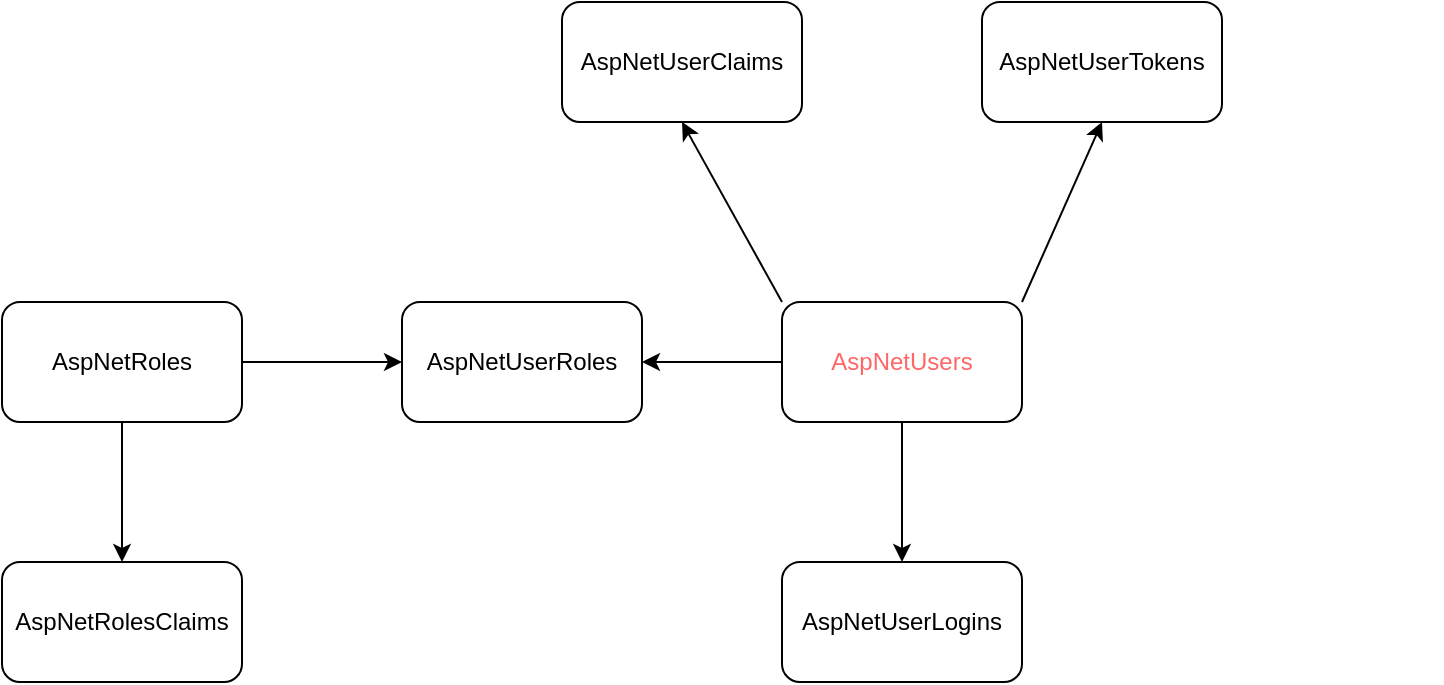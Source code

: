 <mxfile version="24.5.5" type="github">
  <diagram name="Page-1" id="bpR9NLsr8caJUx8T1Dy_">
    <mxGraphModel dx="1882" dy="501" grid="1" gridSize="10" guides="1" tooltips="1" connect="1" arrows="1" fold="1" page="1" pageScale="1" pageWidth="850" pageHeight="1100" math="0" shadow="0">
      <root>
        <mxCell id="0" />
        <mxCell id="1" parent="0" />
        <mxCell id="OTgz6MtwWxPNuHpW-ssq-15" value="" style="edgeStyle=orthogonalEdgeStyle;rounded=0;orthogonalLoop=1;jettySize=auto;html=1;" edge="1" parent="1" source="OTgz6MtwWxPNuHpW-ssq-1" target="OTgz6MtwWxPNuHpW-ssq-12">
          <mxGeometry relative="1" as="geometry" />
        </mxCell>
        <mxCell id="OTgz6MtwWxPNuHpW-ssq-18" value="" style="edgeStyle=orthogonalEdgeStyle;rounded=0;orthogonalLoop=1;jettySize=auto;html=1;" edge="1" parent="1" source="OTgz6MtwWxPNuHpW-ssq-1" target="OTgz6MtwWxPNuHpW-ssq-8">
          <mxGeometry relative="1" as="geometry" />
        </mxCell>
        <mxCell id="OTgz6MtwWxPNuHpW-ssq-1" value="&lt;font color=&quot;#ff6666&quot;&gt;AspNetUsers&lt;/font&gt;" style="rounded=1;whiteSpace=wrap;html=1;" vertex="1" parent="1">
          <mxGeometry x="360" y="230" width="120" height="60" as="geometry" />
        </mxCell>
        <mxCell id="OTgz6MtwWxPNuHpW-ssq-5" value="&lt;span style=&quot;color: rgba(0, 0, 0, 0); font-family: monospace; font-size: 0px; text-align: start;&quot;&gt;%3CmxGraphModel%3E%3Croot%3E%3CmxCell%20id%3D%220%22%2F%3E%3CmxCell%20id%3D%221%22%20parent%3D%220%22%2F%3E%3CmxCell%20id%3D%222%22%20value%3D%22%22%20style%3D%22shape%3Dimage%3BverticalLabelPosition%3Dbottom%3BlabelBackgroundColor%3Ddefault%3BverticalAlign%3Dtop%3Baspect%3Dfixed%3BimageAspect%3D0%3Bimage%3Ddata%3Aimage%2Fpng%2CiVBORw0KGgoAAAANSUhEUgAAAj8AAAHhCAIAAAAOEkiiAAAgAElEQVR4Ae2dzc6rttpAuZxI781ER8q4k1xEpD1h0vG5hM2kqsQ1nAvIuEL6ZpW61UGlTlBHnfHpscFxCBAwhthmoa28BGxj1kNY2%2FzYWcMEAQgETOB6vdZM6whcr9eAI0zVHAlkjvnIBgEI7EIAe9WrJ%2By1y6G690aw197E2R4EFhHAXvXqCXstOuRiSYy9YokU9TwoAexVr56wV5I%2FHuyVZFjZqXQIPNvrfjufz7d7%2FXaShLdCJbsXt7EsalWhirvfzjc997bsWrKp6Xa%2F307Z6alC9%2BKcneeW9H5bPlJgrybFCXulGFX2KSECT%2FYqzplMZ62lemLSKVVCEUwvR7fIck9x7llorHDJk53Ot6IobsWAver7PSx31TX2SugH8dgV7PVgwRwEAiRg20sZpjAy0h45naTt081nYpairiXp%2Bay0JavORZdCxCP%2BURaUubbl1NqrK0ctbb9IiWpWCj%2Bdnuwpy0%2B3e3E%2BqTWnrjUmtdSJVT1kg20hkvCpsVZvPmGvAA%2Fs9VXCXusZUgIENiRg2UvLS67M6baUzIhY5MpfaxGlLVmrZSRLlazOhdLZrSjOYpvOgCaX1t3tLvlMmXYWMaGSjtl6raauhHtR3G6nrmy9BUnfJVf1uVmF6%2Bz7fGKvJsUJe6UYVfYpIQIPe4kIpDkjrZ%2F2UuBdGj3qS2eRThfaXtpqKnmnoqIo9PU%2BdTGxk8vDfnLhry3TziK%2Be7TH2vtod93mO91u6rLjXf3RKbv03Qba%2BjwKr3ecsFdCP4jHrmCvBwvmIBAggc5eRk%2F1U%2FtK3YMq2iuHmRJb10RSf3Vic%2BVQ2a9tEhnr6cuIOrlYpitTX2zUWTobqWae2E1N%2BmKgsld7nbBrdXXpn%2BwldjOF1%2FtN2CvAA3t9lbDXeoaUAIENCXT2qqcnW27TKQ%2B4Fns1KU7YK8Wosk8JEbher3Kxj2kFAeyV0A%2FisSvY68GCOQgESEDbq2ZaTkBHsygK7KVRJPaJvRILKLuTGgFjr4kdq%2Bt6Yu0xVxkm2CvVAwB7pRpZ9isRAtjLLZDYy41bRLmwV0TBoqpHJIC93KKOvdy4RZQLe0UULKp6RAI9e9XPkyZiztSjgKqqGl2X5grDhCuHaQa4abBXqpFlvxIhMGavLMu%2Bffumd9Kcqe19rvK87L7b892yxP8aJtgr1Uhjr1Qjy34lQmDQXt%2B%2Ff6%2Fr7Kef2t%2BvOVPb%2B6yNVZV5Xpb518WYzE6T8Lxhgr1SjTL2SjWy7FciBAbtVdf1r79mf%2Fzxvu1V5nnVNLS9Ejka2A2LAPayYDALgfAIjNnr55%2F%2FM8deVX65lKV8hLdrm9aIttemeEMoHHuFEAXqAIFRAs72Gi3xGCuwV%2FJxxl7Jh5gdjJvAmL1%2B%2FPhhHiQ0Z%2Bq4d9Vr7Q0T7nt55RpQYdgroGBQFQi8EujZ6zVB0zTmTD249pgLDRPsleoBgL1SjSz7lQgB7OUWSOzlxi2iXNgromBR1SMSwF5uUcdebtwiyoW9IgoWVT0iAezlFnXs5cYtolzYK6JgUdUjEjD2qpkWEtCHC%2Fe9NIf0PrFXejFlj5IiYOw1sVemnTGR5mirDBPslWrosVeqkWW%2FEiGAvdwCib3cuEWUC3tFFCyqekQC2Mst6tjLjVtEubBXRMGiqkcksJ%2B9zMvPSWDGXkmEcWonsNcUHdZB4OMEnO3V9czb%2FR3aE3udPT%2BUNrJl2CuygC2vLvZazowcENiRgBd7lfklL8uqatoBU%2FJSeu%2FN1bemW5jWKCrYa8eD9DObwl6f4c5WITCTgBd7yRApeVk1TXn5uuQyL8N%2BdSOnJDmKCvaaeYDFmwx7xRs7an4IAs72arrBUfKyqUoZJSXv2l7SDLPs1SVMahQV7JX8zwN7JR9idjBuAu72inu%2F19Yee60lGHx%2B7BV8iKjgsQlgL7f4Yy83bhHlwl4RBYuqHpEA9nKLOvZy4xZRLuwVUbCo6hEJYC%2B3qGMvN24R5cJeEQWLqh6RAPZyizr2cuMWUS7sFVGwqOoRCWAvt6hjLzduEeXCXhEFi6oekYCxV820kIA%2BXOhjXnNI7xN7pRdT9igpAsZeE3tl2hkTaY62yjDBXqmGHnulGln2KxEC2MstkNjLjVtEubBXRMGiqkckgL3coo693LhFlAt7RRQsqnpEAuvsVbXDntijn9jzmqikel0aN23sFXf8ZtQee82ARBIIfI6Au72kK8PWSm9GP6lUZ%2FPV53Zygy1jrw2ghlUk9gorHtQGAj0CzvbSPcfr0lQX821PvTIvw6OUF%2FmQoVOaplGJZU0l3dHr8VPadWZQlV7FAv%2BKvQIP0PrqYa%2F1DCkBAhsS8Gev%2FJKLq5S9RFlab%2FanLFJDp7RtNbXODKoSV9sMe214UIZRNPYKIw7UAgIjBJztpUZIycuyLFV76iLmyi%2BXSXs1ehyVNqtul%2Bm2l5QS1YS9ogqXS2Wxlws18kBgNwLu9nKpYqnGsFRXD12yB5QHewUUjG2qgr224UqpEPBEYE97VWXVtrDifwIRe3k6AMMtBnuFGxtqBoGmafa0V0rAsVdK0RzcF%2Bw1iIWFEAiFAPZyiwT2cuMWUS7sFVGwqOoRCWAvt6hjLzduEeXCXhEFi6oekQD2cos69nLjFlEu7BVRsKjqEQkYe9VMCwnow4U%2B5jWH9D6xV3oxZY%2BSImDsNbFXpp0xkeZoqwwT7JVq6LFXqpFlvxIhgL3cAom93LhFlAt7RRQsqnpEAtjLLerYy41bRLmwV0TBoqpHJLDOXt3AJ%2Fbbx%2Fb8BNGZySZK%2BOgq7PVR%2FHtsHHvtQZltQMCZgLu9Zo%2BQojvq7XUP9WZQFef92Ssj9tqL9Me2g70%2Bhp4NQ2AOAWd7tU5S23gzQopKqnVVSbe%2B%2BSWvdJaqafSSvFSdz8%2BpcRhpsFcYcdiwFthrQ7gUDYH1BPzZa2KElG5kFHGVlUx1LF%2BJzb4uMipYTP3MY6%2F1x17gJWCvwANE9Y5OwNley0ZIuXxdZJRKNUTKYyCVy0U1xFS7Sw21Ek80sFc8sXKsKfZyBEc2COxDwN1e%2B9Qv1K1gr1Aj461e2MsbSgqCwBYEsJcbVezlxi2iXNgromBR1SMSwF5uUcdebtwiyoW9IgoWVT0iAezlFnXs5cYtolzYK6JgUdUjEsBeblHHXm7cIsqFvSIKFlU9IgHs5RZ17OXGLaJc2CuiYFHVIxIw9qqZlhAwxwp9zBsUic1gr8QCyu6kRkDbK7W92nF%2FsNeOsHfdFPbaFTcbg8BSAthrKbFeeuzVA5LMV%2ByVTCjZkTQJYK%2BVccVeKwEGmx17BRsaKgYBIYC9Vh4H2GslwGCzY69gQ0PFICAEsNfK4wB7rQQYbHbsFWxoqBgEhAD2WnkcYK%2BVAIPNjr2CDQ0Vg4AQ0PYqmFYQuF6vHEzpEcBe6cWUPUqKwJXJB4Gkjgl2RhHAXhwIEICAO4Gsm9yLICcEnAhgLydsZIIABJomyx4nEHseNhDYgcDj4NthY2wCAhBIiYBtLHs%2BpX1kX4IlgL2CDQ0Vg0DoBGxj2fOh15v6JUEAeyURRnYCAh8i0N324kzyoQAceLMccwcOPrsOgXUE7PaWPb%2BuVHJDYBYB7DULE4kgAIFXArax7PnXlCyBgHcC2Ms7UgqEwFEI2May54%2By%2F%2BznRwlgr4%2FiZ%2BMQiJwA970iD2DE1cdeEQePqkPg4wSKoqjrmq6YPh6IA1YAex0w6OwyBLwRwF7eUFLQQgLYayEwkkMAAhYB7GXBYHZXAthrV9xsDAKJEcBeiQU0ot3BXhEFi6pCIDgC2Cu4kBymQtjrMKFmRyGwAQHstQFUipxFAHvNwkQiCEBgkAD2GsTCwh0IYK8dILMJCCRLAHslG9rgdwx7BR8iKgiBgAlgr4CDk3jVsFfiAWb3ILApAey1KV4KnyCAvSbgsAoCEHhDAHu9AcTqzQhgr83QUjAEDkAAex0gyIHuIvYKNDBUCwJREMBeUYQpyUpiryTDyk5BYCcC2Gsn0GzmhQD2ekHCAghAYDYB7DUbFQk9E8BenoFSHAQORQB7HSrcQe0s9goqHFQGApERwF6RBSyh6mKvhILJrkBgdwLYa3fkbLAlgL04FCAAAXcC2MudHTnXEcBe6%2FiRGwLHJoC9jh3%2FT%2B499vokfbYNgdgJYK%2FYIxhv%2FbFXvLGj5hD4PAHs9fkYHLUG2OuokWe%2FIeCDAPbyQZEyXAhgLxdq5IEABDQB7MWR8CkC2OtT5NkuBFIggL1SiGKc%2B4C94owbtYZAGASwVxhxOGItsNcRo84%2BQ8AXAezliyTlLCWAvZYSIz0EIPAggL0eLJjblwD22pc3W4NAWgSwV1rxjGlvsFdM0aKuEAiNQNZNoVWM%2BiRPAHslH2J2EAJbEciyrGlEX93nVhuiXAi8EsBer0xYAgEIzCJgeUs7bFYuEkHACwHs5QUjhUDgiAS0vWh4HTH2Aewz9gogCFQBAtESsJpf0e4DFY%2BTAPaKM27UGgJhEMBeYcThiLXAXkeMOvsMAV8EsJcvkpSzlAD2WkqM9BDYlcCVyQeBXWPGxnYhgL12wcxGIOBK4Hq9Zrf%2F498aAtfr1RU%2F%2BcIlgL3CjQ01g0DTNNhrjbd0XuyV5E8JeyUZVnYqHQLYC3ulczR73RPs5RUnhUHANwHshb18H1OJlIe9Egkku5EqgWd7%2FZ7%2F9k%2F5v9%2Ffn9D%2F%2B3f5298XdcPs65e%2Fx7KoVX9%2BSbLf89%2F%2Bvvw3zRtsXDlM8teBvZIMKzuVDoEne%2F3yj9qxf7SWphymU%2F72Z3b7v6%2F%2F%2FduomUf6%2F%2F5dNVKIrPrrb2WvP8vm3xx7pXPgpL8n2Cv9GLOHUROw7XX5ran%2B92f%2BV1P%2BIo0kcU%2Fzb%2FWXWKebb5rmX1n7yz%2FNX%2F%2BUKmVrLzFWU%2F3VVL%2F9nf%2BlkfyTv9irK0eZ7JHlT7VcFf7bY6MPHYb9VCRtr6h%2FAmOVx15jZFgOgSAIWPZSzaNffr%2F81ui2lMz89c%2Flv3IhUeyiWlHtWrHX31%2BqjSWK%2Bu1PMd9vf19%2B%2Badq%2Fs1%2FGW172WXaWcrfrPK7jWKvIA6Ro1ZC7OXjXUDK4IWSo%2F6GNt7vh73UxcDqr38raTnpi4e%2Ff4mNpCk2bK%2B2fSa261T05%2BWXP7XV5PKjlKmKEs%2FpK4ePMu0sl86O2e2RAHttHHyKnyLQ2qtmWkeASxNTRxnrVhDo7PV7%2FldTtc9r%2FFkqY4ld%2FtLNL33lUH3VEtJtL7mgJ4mlraYuAzYiv7%2B%2F9ELxlhSrJ124XaadxdjrKUHYFwyNXPl5rjgAw82KvWovEz%2BPcI%2FxyGvW2evN04Cm7WVO2cwYAvw8I%2F8RDFcfe9VeJn4ew8cXS1cTuF6vBdM6Avw8Vx%2BGIRaAvWovEz%2BPEI%2FuJOqk7eXlKD1gIU3TFEXBzzOJn0J%2FJ17tdb%2Bdz%2Bfb%2Ff2BLglvhUp3L26jWVR5ZymzeC30fjtlp%2FcbuxdDmd9Xcb8U%2FDwapm0IGHtNFF%2FX9cTaw67SWLBXqgfAi72KcybTWWupnph0SpVQJNTLYRYV5%2Bx0vhXF%2BTRQ6hx7FbeTmkb9OFHH3VZhr4ZpGwLYy5kr9nJGF0XGvr3ENbfCyEjskok7bve6m8%2By7CSqUlo6K221qmpTiK0kn7agKlHnNqXImpPYSHKcbvdHxqKdVVus9SStt9P5PNB0axME8Ad7NUzbEMBezlyxlzO6KDL27KXldZdmlWpLyczpXNzlml9rGqUtWau1JEuVrM6F0pluZVkGbBtzmb5CaJfcaut0uz2aZ6eT6LLdYt1N93utqtB9D%2B8v9mqYtiHQs1fv2NfbfH%2FlsKqqbaoXcqnYK%2BTorK%2Fbs72UadRlOnPx8H7vrvkN20tbTSXv7FUURaGaU50Apc3VamvSXipj%2FdhiHc%2BEvdYfi5QwSGDMXlmWffv2TWcZtFeV5%2FKml5rs%2BW5Z%2Bn%2BxV9oxtu1l9FQ%2Fta%2FaxpC%2BcphJ28g0o9oHLpT0zoVJoS77qYWZbpGp5zK0uGQjalJXH9tN6oXqCqW0w7ot1vFM2Cvt38kH927QXt%2B%2Ff6%2Fr7Kef5PfbNM2Evaoyz8sy%2F7oYk31wX3beNPbaGfjOm7PtVU9PttymUx5wbSD2ujL5INCENA3aq67rX3%2FN%2FvjjfdurzHPpnNdqh4W0c9vWBXtty%2FfTpbf2KpjWEQjHXjXTOgKBhNKcGcbs9fPP%2F5ljryq%2FXMpSPkyJh5nBXmmH%2BmGvmmk5AX1whPNCyfV6Xb4T5HgikIy99MF55E%2FslXb0n%2Bw1sav6OJhIcMBVhgn2qhOaYrHXjx8%2FzIOE5lA84M9wYpex1wScBFZhL%2FcgmlMG9qoTmgK31%2BDxag7FwbWHXYi90g499nKPrzllhGovz51%2Bqf7A9Dvj99tgx1%2F1y%2BSjn7CXQrddgL2aVCbslUokh%2FdjwF7186TzmTP1cDFN05irGKMpUlthmARqL%2F3OQr8Lr3pg6t5uaN9JH%2Bn0y3roVL%2BpPlBSf1H3DqBzP2H9Arf%2Fjr2aVCbslUokh%2Fdjyl68DjnMrFsauL2UYXx2%2BiXdfz3e8DPdfp10R2L6bb%2FTSfWU0r7Up7tRefQI1r4RuKifsHrvCXt1B3j0f7FX9CGc3IFRe%2FE65CQ3WRm2vbS8fHb69dr2kjZb162X1co6nc%2Bd59r23%2BMFd9MD2fx%2Bwup9p2DttS%2BGRLbGCClNutOovXgd8m3Qg7aX0oY0i6RrE30p8NEFl%2FGQpDJdVs7p9EsXZfJb3Xp19lLvzZlWmnJoXP2EBWuviQPSHIoTaQ64irZX2kGfshevQ07H3pwywrvv9dCLz06%2FHhf%2B2iuI4ibTrZdssx2QQK5X6muMrb26Wug06sphYfp9tjKG0E8Y9po%2B7CNai70iCpZDVVfZy2F7KWUJ2F719GTLbTrlAddiryaVCXulEsnh%2FZiyF69DDjPrloZpL3Xljg93AgezV8oDp2Cv7lyV5t8Bew3uqDlTD6495kLDJKgrh0XxfljsmmmIQJh3%2BHv9HA7%2B1syhaK%2Fteubt%2Ftrruvkqv3ypcVSmEnWJo%2FuLvaIL2aIKY69FuJ4Sm1NGgPZ6qujzF1Pt58VH%2Fxbsmc6Lvcr8kpdlVTXtgCl5Kb335uabdEKfl6V055tXalV5uVxyle2RKLZjJNiYxgYy0PpiL%2FfAGA1gL3eIweQM9kznxV7aTlXTlJevS65MpcZM0U2uUpbkylViObNQ0ud53mWJ7iJjsDEN5qiPuyLYyz1%2B2MudXXg5gz3TOdur6QZHycumaptVbdtLmmGWvbTULmIuGUqlZ69SjW9ZltHJq30jM5z%2FXIZ31Mddoyd71UwLCejgh%2FPz6J3penuja2ukq786fibXMViC9nIMbTrZgo1pOog%2FuidP9pqoiZ9T3sQGIlxlmIRvr9mdfun%2Fdg8Hw15nzw%2Bnjm1psGe63v9IBrmaQ3Fw7WEXBhvTw0bE745jL3ee5pQRuL3md%2FqlR5CfusPfdLf9v1IbqzfYMx32cv6JBhtT5z0io00Ae9k0ls3HYq%2F5nX5pe729w1%2B16ZbhCjx1sGc67OV85AQbU%2Bc9IqNNYKW94ruRa%2B%2F8yvkJe2XdtHITE9m7LUgEzXzvTFd309tOv%2Bbf4e8eBUi87WWQ2ngnwrHdql5MBzdkDsXBtYddiL3SDv0qe6X9quPbwJtThrlyaJ3ysqaRf1mWuff6MJ4zyyRwerLne2e6upve26st7Lh%2F7DOdjbQ3r2OyJ6ZeTAc3bQ7FwbWHXWjH9LAQEt7xlfbK1dO0ab7q%2BDbq5pSh7aVOc620tLq0veoNpt4p1VS1d6YzW6bTL4NobMY%2B043hzbKsruudu5IyMTXRZGY%2BgTD7Txk7CFm%2BiMBqe%2Bn3GVN81fEtx5697EtMxmRZll03mMZOr%2BZMN1F5U%2B2JNAdcFb69JoJCTAfh2DEdTMDCqAl4sFeqrzq%2Bjas5ZZgrh3YWfRXRXuJ33rpKOXrfa3CLptqDaw%2B7sHemG8Sr%2B5D8VNtrIjTEdBBOL6aDaVgYL4FV9op3t73U3JwyBu3lZRNLC6HttZSYST%2FnTIe9DK4oZubENIodoZKDBLDXIJZZC7HXLEyRJJpzpovNXk6PBFdqGovagj5WnLY%2Btl2n5XNi6lQwmYIggL3cwxCyvWqm5QTe3uGPy15ujwRP96Ki13Zpur9DvyG3rQ%2BV5L4Me7mziyEn9nKPUsj2mtgrU%2B2JNAdcNedMF5u97EeCZQAU6YZX3jTXY6PICCjWMChmeBTV33wlqS%2FSva%2FKmJftjOpjpbOW%2FJ3qmUXyfvKB5DkxPeChnswuYy%2F3UBoNcN%2FLHWIwOeec6eKzV%2FdI8CXP5UJeKX%2B0e%2FSnWiCLlYXa4VHkCWK1THJ0w6PkqgQ778yeWT449sqcmAZzAFKRxQSw12JkJgP2MigSmJlzpovRXq2AOkGptpdugcmnsVduDY8iQ3pJw0wGRdFNLjWiyuXStsd08023uoIee2VOTBM4dA%2B7C0%2F2qpkWEtDHTbBtr97e6Noa6eqv3afcq%2B%2Fmrb%2FDS5tmbLmVNa7ZOWe6uOwVF%2F8tajsnpltslzL3IfBkr4lNjpzyJnKkv8owCd9es0ZIqapS3RexI6evFOklY%2FN2%2Bnjn55zpsFdc8Z0T07j2iNraBLCXTWPZfCz2mjtCSmev9v58e4dfBozXd%2F%2Fbex766yFHSMFey34hn06NvT4dgW23j73c%2BcZir7kjpChrdbf2H3f4L919e9FWd6fEboe5Ewwp55wzHfYKKWLv6zInpu9LIUWoBFbaa%2BhOydtdnfU6pFPJbzftNUFE9nrbx3xrIyWowbaXum%2FfPW9t7t575fnZwuac6bDXZ2O0dOtzYrq0TNKHQ2CVvdxeSJz%2Bb3t7eSq%2FfMmpsn26Nxxedk1Sspe9X8ecn3Omw15xHRtzYhrXHlFbm8BKe%2BkbIvqFxO7NRV%2BvQ%2Bp2gLx7Yt6j7L1f2d6Psfdnz%2FmI7MUIKW8PjDlnus%2Faq2ZaTuBt%2FylvDwwSBEtgtb3UjRB5QWSD1yFL9dZ%2FLm%2Fzt%2B9Rmvsusqq7H%2FOpi4zh22vwsDPVHlx72IXh22siNMR0EM6cmA5mZGEUBDzYa4vXIburi%2FKm%2F8V6j9K2lxoYU71R%2BSHS5pQR7BPzg2BMtQfXHnbhnDPdZ9teE6EhpoNw5sR0MCMLoyCwyl5R7OF2lTSnDOy1HeTdSp5zpsNeu4XDy4bmxNTLhijkIwSwlzt27OXOLrycc850sdlrcqwTeSbqXYLwwrSoRnNiuqhAEgdFAHu5hyNke9VMCwno42C6GR2XveTy%2B7sOvbpL9HrvU%2FvEXqlF9Hl%2FsNczjyXfgrVXwbSCwPV6HTsKYrNX19OuDIkyOhiKvJiS6IS9Eg1su1vYyz2%2BYdrryrSawNgxEZu91CuT3UuTpjv5l8FQxnY3%2BuWh2Wv1gUkBQsAcl9jLoFg8E6C9Fu8DGZYQiM1equ1VVvryoLFXbzAU2l5LDoFVaa%2FXa820jsCovdYVe8TcjZqmb5boNHwmQCAueyUAfOUuBNj2qpnWERi118SxYtoZE2mOtsowwV4HCT32iivQ2KtObsJefn6D2MsPx3hKwV7xxEpqir3q5Cbs5ec3iL38cIynFOwVT6ykpmHb6347n8%2B3e%2F12koS3QiW7F7exLGpVoYq73843Pfem7PkJi3N2nlXkmy2uXu3XXvLCY7PptPkGHGuPvRzBRZsNe8UVuqDtVZwzmc5aS%2FXEpFOqhPfbqZ%2BjWyR%2FT1qGxbmbmyhVVs1OWN%2FvQbirrv3Zq30fckN9lflF3risulERm4Am7BVQMHapCvbaBbO3jYRsLyWOwshI3JOdTifxTzefZdlJnCVJz2elrVZVbYrsdL5JPmVBmXu2V1eOWvrIUqhZKfx2szTXLZVC77WuRJZJ6afbXVaeblJdqaReZurZbrXeZfJmL%2F0Mrj7Wnoc0lLcj80uuF5ZVU5Vl1chnKS9OVu2nHmM%2BLyv1NqWVvsqlx3r1oK8Uo%2FLmF%2FHY2GgpXQl7Pv6LvbydZiIp6LP22uXkkNpGghohxXpiXsvrLs0q1aiSmdO5uMuVP62Ku9KWrNUtJFmqZHUulM5uRXHulCJFmFymSWWXaWcRE2rj6JJVzO2anG6mYm2p%2Bo%2FYSzKqqqh6mTrvdtxsYq%2FWZOqPfr%2BkMsOmKG919tLj88qndCAvY6CozuLVO5XtMCt6dHo9EL30xtaJUCw4PFpKm9bWabP5hL02RxzYBj5rrwkY5lCcSHPAVeG2vcQVqqkl7RilL7k2dz6pL8ZDrVE6x8hylbxTUVEUhWoWGQGqGZPfKtPO0knIaK7WFxGNR2faq7bKlyJ2mbzZq9GNJjVKyXPbq1VUrlpXculPWk6qGZU%2F7NW2zLq3KaXB1aWXC4WXXAlPBqeU5pe6hqiLkFaYKkfbSjLR9mqYNieAvTZH7HUDodrroZen9pVclpNHI7SlzAU66%2B6Ukt65MCnUhUa1UMzT2q29rqfd1JVpZ3myl77uKI9kdNcg1dXKWqlUXyZ8unL43PaSSqo613tN%2Fuzl9VB7LqxU1wufl41%2F0zIbX7%2FJGvMfXt732oRveIVir%2FBiMlWjUO1VT0%2B23KZTbrlWX8Rsm39bbmhZ2RHYqyoXPgnyiecSsVdzsCk2ezk9DDw9bEr7Q3s3tMp0IXsdNgHaSy72Ma0gEIG99jq8V20He63CF2HmuOxV5ZcvuU6vH3%2Bai3v6Moa5pR3F2Cth2qtmWk5AH769q1z00quxuHxiLxdqMeeJzV7tA1HmjrI8vysyM8%2F9jg6bklfq8eBSnpPSpbQzXxddgtyOlseCgx57JVh7TfwIzFllIs3RVhkm2Mtb6MeYetsABQVGID57qfckc%2FP07%2FMjwfLcr7yaIp8vw6bIMnn4t3swWL3E0jbjTPtMz4wX8uH4Ya8PB8DT5sfOtLS93AGPMXUvkZxhE4jRXq2AOkGpltPjuV8jnt6wKRdpU6nWlcpYyoPB%2BrFhq%2B3VPS08VsieL18OHjjYaxBLdAvHzrRP9qqZlhAwB0GvPZTgNwMAACAASURBVGuWM5MYgbjslRh8h90J3F7186R30Jypl%2B3v02NruneiyQJMejMzmfyzKw2T3pn2Ya%2FP1i%2FqrfeYRr0vVH6CAPaagBPgqljslWXZt2%2FfNEBzprZ5mku19sKxeUlcVfKS7FgKa%2Fmikq18u84aJr0zLfbyEIYeUw8lUkSQBLBXkGEZrVQU9vr%2B%2FXtdZz%2F9JKdi0y9%2Bb5eMY546hVAXdS%2FtczRyc1P3z6fvWMqjOvrxnMdFY12MslvXNUSus%2Bs0bad9C99W6tV1g6%2FYawOoXZHYqyOR%2BF%2FsFVeAo7BXXde%2F%2Fpr98cestpe%2BxagfttHzxkjiI%2FV2hLqFqZ8IlSV2FvV8jqQz3fjp7ObZHG2%2B0KKMvTaMCPbaEG5IRWOvkKLxvi6x2Ovnn%2F%2Fzzl76IZrqqe319ByN6jG2tVd7zbAV26PtpZ8hVT3w6ZZZ%2B1pE%2B16EejZn1vXG9%2Bi9psBeXnE%2BF4a9nnkk%2Bw17xRXaZOw1gT3M1tJEhR1WYS8HaHOzYK%2B5pCJP91l71UzLCYQ2Qoo%2BhPTvwOzNjx8%2FzKN%2F5kyt00x9qvGigrtJNVVjx3WGSe9My1MbjkDtbD2m9irmUyLwWXtNkDQ%2F74k0B1ylsYTz87xer7a9BiNCKF%2BxGCa9UGKvV1aLl%2FSYLs5PhkgIYK9IAtVWE3vFFa%2Bx2mKvMTIelmMvDxBjKAJ7xRClRx2x14NFzHPYa8PoYa8N4YZUdGz2mj%2BOyXTvDJU8jWbuzExHZGay6UI8rcVenkB%2BuBjstWEAsNeGcEMqOi57qbdS39zUV2lU3wwT1mnfGJoVCf2U9qyk2ycK1l4100IC%2BmDpnWm576WxrPrsMV1VFpkDJhCbvbqedifHMbmobuY19f7rRHkpg6rIe0XVo%2B%2BGfmkDQ6gEEsNg7TXBx7QzJtIcbZVh0jvTPuy1YrhLshb2iJ9HO7aOs7%2Bx2evprVXdgupeXRUrKSHltr3sfhnad121m2Qor8f7sKYHh1J6I%2Fq6qDX2ECqBHBLYK5BArKzGG3tdmVYTWBkhsodPIDZ7qbbX23FM9BCT1ngo3SCWIj9xmHLamL1kbSmZ7SFUAgkl9gokECurMWWvlUXvkD3LpI3IBIHPEojLXp9lFcLWA7dX%2FTxpYuZM%2FQxwxkMz5s6lmXkuIt5vhsnAlcPA90qpK0NggYfpCNXDXnFFORZ7zRohZd2gJ%2Bo6cFCP1Cw4lLDXAlgkhcAgAew1iCXYhVHYa%2F4IKY8HZ7q7l6qz%2BPb6rqzVy4cGPSml53nVP69Oo%2B5iqruZc0YB%2B3CEsdeHA8DmEyCwg73kIoOaDC66FzIols6M2atjvOH9CHsTZr4XyrqbZoyQYh4flZuR9sM1Mwc90ebLq8YMhqKeL1WjqizFunv6WO2lLxs2jRwAu0NjgxB4ImDstdFTtuZo1we8Puv1TnlPFeq%2BmJ93t4C%2FQqBnL2ORpsn0vyzLtgilfbKy53uhrLtpxggpT4%2BP2i82NOKj94Oe6IuGpRrAUj9lIxK8SMbwJ3N4R3bfS%2F%2Berc%2FwUVPDZAloe9WbTfo4N%2BdWPdM75Q3CNT%2FvwbWHXWjba5BtlmVbBFNtq6Vuz%2FdCaTb91l7bRLDMyyjk1f4v5HW4gNAbNPqYsz63iSOlQmAGAf1fv9XvVowWoI9zu%2BGVZZk55dVMywnYpzzT9rI5jwZjxQpVfns82fMmlHqd2RvHEVLaLTj%2Bqco3%2FbA4lrtBNvOfs8jaXo31U94AC0VCICwC%2Bgxr16l3yrNXmXnz8zZLmHm9cmgzeeVsr10%2Fb0xpn8EIpRtYc3jHZy9zs8Ftz8kFgagJcMpzDp995dC5EI8ZCaUbTOzlxo1cEPgwAU55zgHAXs7ogsqIvYIKB5WBwFwCK%2Bw1o4OGObWY03fDnDRztuU1DfbyivNjhWGvj6FnwxBYQ8DZXvKQ9OwOGiZqqB%2B27vpp6P4%2BZxhe%2Bpxm%2F2%2FB2qtmWkhAHzzc99Ic%2BIRAHARW2Ut1s6ve75F3e9R4J%2FKoWTejpFOp135kkeqR96I7571IervvBum7tyxVzqqdeRSoe%2FoN7f2hYO01ceSZdsZEmqOtMkyw19FCz%2F7GTWCFvboOGpSZxEqqNyF5x6ebUX9L1Y289B0kq7oe5U2fDrpd1bWu5K%2ByluqJ3iqn7bAoJNjYK6RouNcFe7mzIycEPkhghb3aDhpUe0kNManbTlUjjSfdUKpKsZr6Yvfg0BnrcpGEF8tMsmagQNXlUGe4D9J62jT2esIR7RfsFW3oqPixCTjb69jYZO8TsteMB3DMgzNm5ukIkBLarjXMzFOCphle%2Fvn%2BOLBXL1B8hUAcBLCXc5ySsZe6XKubye9hDLaAdQmVdHQ4aqORjJcv1YYfXPu%2BNj5SYC8fFCkDArsTwF7OyJOyl75ZmVtP07R3MueOkKKHQinV2CgX9QxOJUOkqI5720d19DDZsk7dBFXKU1eKu3um7RVnnevSZW2vObcXqp3DNZoRe42iYQUEQiaAvZyjk5C9ugdw1P1FtxFSjL3kSdLnx23Mozq53NJUz%2BNIItmYbnJp55m1ZmGlnvLJL1%2FywOpmnf5iL%2BefABkh8EkC2MuZfkL2ats1Whv28zWzR0gR%2F6mWm37gtH1sp9f2Um0y%2FZhO91hPOwSYjAtm1vbspd%2BsKDfrsT5ie9n9XTofx2SEQKQEsJdz4JKxlzOBtxm1h4aSBTR%2BSqz2sscXsOeHcLMMAgkSMPaqmZYTsEdI%2BfjBYUI5URNzpp5I43PV8HOGTVDjpxgmkb2tbBvLnvcZP8qCQMAEQjzlBYzLrhptL5tGvPPYK97YUfNDE8BezuHHXs7ogsoYq73ssd2CAkplILAPAezlzBl7OaMLKmOs9rKvFtrzQcGlMhDYjsAqe43c1ejXdjDZ4MJ%2BzqC%2FY6%2BgwzO7cthrNioSQiAkAs72KvNL%2Begd6N0ute8QtckeeZ%2BXvyslrPXB2qtmWkhAH1g8taE58AmBOAg420uPg1I1zaMrBDXiSal66VXL2zeA1LuoqkNe6WZePUStOuKVNKp3XzMkSr%2BTBaunhgBpBmuvCVamnTGR5mirDJMBe12ZfBA42iHF%2Fu5DwN1eMhKK7juh7QqhHQNFFsubpaqneXkNVnyl21hdDwuyayqvmE9s13bB0H9NVb%2FKGmr7DHvtc4huvZU39qqZ1hG4Xq9bh5Dyj0nA2V6VjNslA6CYrhB0I0wuJ0qLSjWvlH60vS5iNFmom2s6r3hLj%2BelRkp5sVfX1V2QscFeQYZlcaWwV73phL0WH5JkmEfA2V7ziu%2BlWtbDgpZZr4hwvh7XXvE%2FcWMfRdir3nTCXvbRxrxHAnvaa3EPC2GfJZOxV%2Fe%2FhO7v0OFlr7Pnh9JGtgx71ZtO2CuyH0Q81d3TXvFQmVXTJO2lLviWMriJegZH9Revhk3RF4H1wi8ZDjuZab697rfz%2BXy7128nSXgrVLJ7cRvNoso7S5nFa6H32yk7vWxMilPT7f6a4F6cs%2FNAUW%2Fru2kC7NUwbUMAezlzTdJeuot4uUXZjUsiwtKP3qjxStSTopuNteUcjBUZZ9urOKs%2B3c9aS%2FXEpFOqhOKYXg6zqDhnp%2FOtKM6nrJ%2Bmrl%2FlpBbpHMWtGLBXfb8H5666xl4rDk6yThHAXlN0JtclYy%2F94oJqdeknReXRmvYZnLLS1wm7T%2F08ziHbXuKaW2FkJHbJTqeTtI%2B6%2BSzLTqIqpaWz0larqjaFuEfyyXQuVIk6tylF1pyktSY5TrqFlZ1OUq440RJhm6A4SyWyLq2uolRMFXRWf89Fu31V23rfCXtNnkZY6U4AezmzS8dezgiSyDiz7aXlJRfntEJk5nQu7nLNrxWJ0pas1VqSpUpW2lNtK8syoG6iiWXkCqFdcqut0%2B32aJ4pIb3aq74Xxe0mflNq7T7vpjxVmZtV23rfCXsl8TMJcSeMvfY9ohPZGiOkhHhML6zTPHsp00grR9o02iH3e3fNb9he2mqmlSX2kkld8lMltG2vVluT9lI5pdXW3kS7d40z0Zu00LqG4Yi97nJVcfAK5eY%2FRey18IAk%2BVwCxl4TGczPeyLNAVfR9koj6ObwHu5ro5bJ6Kk2bSRRj1ywk8ckZLVcRrSaUe0DF0p658KkUJfu1MLHlcOuSF2KuuBXmE12RbdXKEVAatIXA1XjTF3AlAacXNbsPl%2FbXqa2ao%2F2%2B8BeDdM2BLCXM1fs5YwuqIxz7FVPT7bcplMecC32api2IYC9nLliL2d0QWV8Yy99uY9PZwLYK6jDPaXKrLPX%2FE7mXZkF%2FMIy9nINalj53turZlpOQAe5dzVWL%2BQTAl4IuNtLnqEWe1Ve6jFUSOADqQRrr5ppCQFz6PXOtFnTNO4%2FD1PqIWfG%2FkdwSBjs9FYEnH%2Beds%2Fvbb8MF%2F1aa9u1btdpr93lvO61QX0%2BdeWgeu9VS9T7RXEMpBKmvbY6UA5QLvbyFmTs5Q0lBY0T8GKv1mR6uJOua4aLDH4i08CAKUNdOZj0jWhMlRL2QCrYa%2FywinIN9vIWNuzlDSUFjRNwtpfqoEHGR1HDUaohvNq2V9uxkDJQOTxgihreS2fuOnHQxpL0sQykgr3GD6so17y3V%2F086b00Z%2BrRnd7y8vroRj%2B6wjDpMf1opdh4agTc7bUhiTgGUsFeGx4Cnyi6d6YduO9Vd1OWZd%2B%2BfdOVNGdqu876P2V6iT1vp0l43jDpMU14l9m1%2FQkEaK9YBlLBXvsfrptusXemHbXX9%2B%2Ff6zr76SdJ0DSNOVPblWsvKei7u2n1yW%2Fv5ti8YdJjOpae5RBwIBCgvRz24iNZsNdHsG%2B30d6ZdtRedV3%2F%2Bmv2xx%2Fv2176hjBtr%2B1iRslHJoC9nKOPvZzRhZlxgb1%2B%2Fvk%2Fc%2BxV5Qn2yT8neLS95lAizUoC2MsZIPZyRhdmRp%2F2CnMPd6sV9toN9ZE3hL2co4%2B9nNGFmXGBvX78%2BGEeJDRn6jD36iO1Mkx6TD9SGTaaKgFjr5ppOYEAR0hJ9UDdYb96Z9qB%2B16DlTBn6sG1x1xomPSYHpMGe70RAWOvifLNoTiR5oCrNJZwfp46lAcMhK9d7oUSe7mDNaeMHlP3EskJgRcC2OsFydwF2GsuqUjS9c602Ms9btjLnR05ZxPAXrNR9RNirz6RyL9jL28BxF7eUFLQOIEV9ur6lze3r8e3otbM6Ix%2BblFvtrTPauy1D%2BfdtjJlr5ppIQEdth5TvZBPCHgh4GwveQWzqspLnncd6k7Xp8ovX9IDYjPx7ubEqunCP7IWe30E%2B3Yb7Z1puXLojpq2lzs7cs4msMpeSkV53g6JUupucZ7HSWkX5qWYSfUcX4nuykr1PV%2BqvJeuAHm5M5fRUsquG19RpCzccBSx2aj6CbFXn0jk37GXtwBiL28oKWicwAp7XaST%2BKptS1V53g5x0hsn5fKlm2d6zJNSmmq2vURUuj8dSaCbcep7%2BZxxfA8%2BtgZ7fQz9NhvGXt64Yi9vKClonMAKe6nrgN2VQNWiGh8nRQ06KdcNG20l3YFOqyvLXv22l4yYMu%2FK5PgubrUGe21F9kPl%2BrVXd1u4tzNjt3bHlveyR%2FIVe0USqLir6WyvuHfbR%2B2xlw%2BKAZXh017yfy51W1j9l%2B2xk%2Fb%2FxcbmH6mjncNe0YYupopjL%2BdohWmvgmkFgev1ao6HVU9t2Paq5Ip4dztXrpurr%2FpWsLnBm9YoKtjLHEbMbEcAezmzDdBeV6bVBMzxsN5e9n3c9vau3B9%2BvqOrr5vb7TBTg3hnsFe8sYuo5tjLOVih2ct5R8g4SGC1veQur9y0HWx7mTu6SY6igr0GDykW%2BiWAvZx5Yi9ndFFkXGWvKPZwu0pir%2B3YUrIhgL0MiqUz2GspsbjSYy%2F3eGEvd3bknE3A2KtmWk4gqBFSZsechLMIYK9ZmAYTYa9BLCz0S8DYa6JYcyhOpDngKtpeaQcde7nH15wyem8huJdITgi8EMBeL0jmLsBec0nFmQ57uccNe7mzI%2BdsAthrNqp%2BQuzVJ5LWd%2BzlHk%2Fs5c6OnLMJrLBX1xXO3D5u1o%2BQ0m1xeO8qeQh5ZmVmJhveULsUe03iiX7lk71qpoUEdPy5cqg58LkFAWd7mc4EdhohRW9vwjr6rc95jLy8G4q95sGONdWTvSZ2wrQzJtIcbZVhgr2OFvo993eVvXYcISXPc9N2e377s%2BvYN79cVJe%2BasSWqj%2F2iumdR8%2F46JcHe%2B15oO6%2FLezlzhx7ubMj52wCK%2By16wgpdsuqnVd%2FdCtKPruvui2ol%2BuUMixL1zuPtiBtr9kHyHETYi%2F32GMvd3bknE1ghb32HSFFj1ypRxTT7ad2GEw1lOU7e%2BlBMlXvPHpwlkuv7%2B%2FZwB4JaXs9WKQ4t95e3V1Y%2B3q3Pa%2BpqZu1IQ6%2FuiKo2GsFPLLOJeBsr7kbSDcd9ko3trJn6%2Bwlzfv2IaI3Lf1KXQk318WTgIq9kghj6DuBvZwjhL2c0UWRcZW92qvbakfVyK2lGiNFxlpVN2bLS3e%2FVvflq8Yoz%2FVI5foyQ66vLXQ3bKNAZiqJvQwKZrYjgL2c2WIvZ3RRZPRrr%2FySi4%2BUveRit7klW3XzqkN61Se9Hk1cpdBDkUs7LgpmXSWxV0eCvxsSwF7OcLGXM7ooMq6yV2PfpxVvXXJ5DHbSXo2MYFnJg7yPdpl%2BvraMTF4N9oriEI%2B9ktjLOYLYyxldFBnX2ctlF0vdxHpzn8yl5L3zYK%2B9iR9ye9jLOezYyxldFBn3tldVdg8evj6XGAUwq5LYy4LB7FYEjL1qpuUEGCFlq%2BMygHL3tlcAu%2BytCtjLG0oKGidg7DWe5HEReyLNAVfR9ko76NjLPb7Yy50dOWcTwF6zUfUTYq8%2BkbS%2BYy%2F3eGIvd3bknE0Ae81G1U%2BIvfpE0vqOvdzjib3c2ZFzNgF3e73v4KbtamB2XZqmGc9i38m253Xpr0uWbNUtLfZy4xZLrid71UwLCegw08e85sDnFgTW2Eu6ARh%2FibLtKmew0nZPBFaCiSz2U8T2vM79usQqdatZ7LUV2TDKfbLXRJVMO2MizdFWGSbY62ih33N%2F3e3VdhGgxFGp1yzlZUvVXa7pP1c1iaqy7SVHdSYgL17K65il7t5N8pTtC5oyrEmu%2B%2BE172t2eZ%2Fe4JSt6H55y3a0FB8jnizFjr2WEosrPfZyjxf2cmdHztkEVtur0b24qRFKpA83aYypppVorbVX20vOo8WlO8HpJVajhemu33VbSpX86GFHVnUlXzYY8WQ2szYh9lpKLK702Ms9XtjLnR05ZxNYb6%2BmKqX5pHq5eR43sh1CRbWoVGtLNZjkncwyf2l7tS0waXupQSZVg8zuYcfqPadre%2Fkd8WQ2szYh9lpKLK706%2B0ld3Fln%2B27svb8BI%2BZySZK%2BOgq7PVR%2FEfZ%2BBp7HYXRyH5irxEwiSxeZ6%2F20oPoS19JGKPSXpF4TvT8bSxruMuxV7ixSahm2Ms5mNjLGV0UGVfZ63GVXNlLXVKQm8MDI6R0V8PlasPjNq%2Fc1xXzqSXquvz68VT3w4699mN94C1hL%2BfgYy9ndFFk9Guvx%2F1bue7djYqizCUX1PWgKOq5pW4glc5eeXePd%2Fz53uB4Yq%2FgQpJihbCXc1SxlzO6KDKusteyEVIu7TOzj1vEehBLNaJlqW8XT7ycEh5O7BVeTBKsEfZyDir2ckYXRcZ19opiFzerJPbaDC0FPwhgrweLhXPYayGwyJJjL%2FeAYS93duScTcDYq2ZaToARUmYfaPElxF7uMcNe7uzIOZuAsddEDnMoTqQ54CraXmkHHXu5x9ecMugpyh0iOd8RwF7vCI2ux16jaJJYgb3cw4i93NmRczYB7DUbVT8h9uoTSes79nKPJ%2FZyZ0fO2QS2stesnm5GxkOZlXf2Hm6WEHtthjaIgp%2FsVTMtIWACyJVDg4IZ7wSc7TXdl830WtPZru7Gt7dTb%2FL2Un%2FuK%2Fb6HPs9tvyw1x5bS3Qb2CvRwAaxW%2BvtZffMa42BkpdioedhULreA0o9QsrAeChq3JNPDHfiEAzs5QAtoizYy0OwsJcHiBQxQmC9vdoe3bo%2Bb3R3NlV%2B%2BVJdzNtrq85eIjwZ5avthF7PVLl0pvO2U9OR%2FfjAYuz1Aeg7bhJ7eYCNvTxApIgRAivspUeS7LWupPEk1wOl3aV6JVXd3DyGoFR930h3bjIMiirBGg8llzaZapiN1DaoxdgrqHB4rwz28oAUe3mASBEjBJztNVLegRZjr7SDjb08xBd7eYBIESMEsNcImPeLsdd7RjGnwF4eooe9PECkiBEC2GsEzPvF2Os9o5hTYC8P0cNeHiBSxAgB7DUC5v1i7PWeUcwpsJeH6GEvDxApYoQA9hoB834x9nrPKOYU2MtD9LCXB4gUMUIAe42Aeb8Ye71nFHMK7OUhetjLA0SKGCFg7FUzLSfACCkjh1UKi7GXhyhiLw8QKWKEgLHXyHpZrBsZEwmOuYq2V9pxx14e4ou9PECkiBEC2GsEzPvF2Os9o5hTYC8P0cNeHiBSxAgB7DUC5v1i7PWeUcwpsJeH6GEvDxApYoTAVvaaNcrJyAgpTdPY2e15vRevS0b2btPF2GtTvB8v%2FGGvgmkFgev1%2BvFYUoEkCTjby%2FSxO4hleu30CCkir64D39683pa9dnDr%2ByzEXvtw%2FtRWWntdmVYT%2BFQI2W7aBNbby%2BsIKaXuxbfKL5e87Pr2zXPd1W9ettsKYwgV7JX2T0PsxQQBCARLYL297DFQ2nlpPLmMkKKEJc5qW1fdQCqXy9clz5XEAhpCBXsFe1R7qRj28oKRQiCwFYEV9vI%2FQspFzKVGrhxqe8nIKyENoYK9tjoowygXe4URB2oBgRECzvYaKe9Ai7FX2sHGXmnHl72LngD2cg4h9nJGF0VG7BVFmKjkcQlgL%2BfYYy9ndFFkxF5RhIlKHpcA9nKOPfZyRhdFRuwVRZio5HEJYC%2Fn2GMvZ3RRZMReUYSJSh6XAPZyjj32ckYXRUbsFUWYqORxCRh71UzLCTBCSsK%2FHOyVcHDZtRQIGHtN7IxuZEwkOOYq2l5pxx17pR1f9i56AtjLOYTYyxldFBmxVxRhopLHJYC9nGOPvZzRRZERe0URJip5XAKfsNfLwChqQdULwmMYFFndWxnCV%2BwVQhS2qwP22o4tJUPAA4E19irzr4v0mrtskh54X3T0OuhJu6RNPUNfpofgZdVxT4293NnFkBN7xRAl6nhgAivsJbpolaFGMCmrRgbuKsuyatqhTHI14Il0r9uo8U5kxtirKs14KNKB%2FOAwKLaS7KFYKtlIIyWY%2FnxV7757RhJ77Ul7%2F21hr%2F2Zs0UILCDgbq%2Fycrnk4g4xU9sEe8x0Y5pUlXhJGmjdjGWvXApQ46HkUtLAMCimwEaZUcpRiyx75aUezdJOugCAe1Ls5c4uhpzYK4YoUccDE3C2VycLaW3pVpFcD2zbXt1MWenmUS6tMT3w5GPcZNUa0%2BOhPNpe%2FWFQ9DiVdnvuonV1ueh2nRqFWYxY5hdlyd2Cib12Q%2F2RDWGvj2BnoxCYS8DZXnM3kG467JVubGXPsFfa8WXvoieAvZxDiL2c0UWREXtFESYqeVwC2Ms59tjLGV0UGbFXFGGiksclgL2cY4%2B9nNFFkRF7RREmKnlcAtjLOfbYyxldFBmxVxRhopLHJYC9nGOPvZzRRZERe0URJip5XALGXjXTQgL6oCmK4nq96nk%2BUyKAvVKKJvuSIAFtrwR3bK9dwl57kd57O9hrb%2BJsDwKLCGCvRbheE2OvVyZpLMFeacSRvUiWAPZaGVrstRJgsNmxV7ChoWIQEALYa%2BVxgL1WAgw2O%2FYKNjRUDAJCAHutPA6w10qAwWbHXsGGhopBQAhgr5XHAfZaCTDY7Ngr2NBQMQgIAey18jjAXisBBpsdewUbGioGASGg7VUwrSDA%2B15J%2FpawV5JhZafSIXBl8kEgnQOCPekIYK%2BOBH8hEDaBLOPXGnaEqN2%2BBPg97MubrUHAiYBSV4bAnOCRKU0C2CvNuLJXiRHAXokFlN1ZTwB7rWdICRDYnAD22hwxG4iNAPaKLWLU93gEtLqahiuHx4s9ezxOAHuNs2ENBMIgYDW8EFgYIaEWARDAXgEEgSpAYJIA9prEw8qDEsBeBw08ux0XAWlzqSmualNbCGxHAHttx5aSIeCNQFEUdV3TZ4Q3oBQUPwHsFX8M2YMDEMBeBwgyu7iMAPZaxovUEPgIAez1EexsNGQC2Cvk6FA3CLQEsBeHAgR6BLBXDwhfIRAiAewVYlSo00cJYK%2BP4mfjEJhHAHvN40SqAxHAXgcKNrsaLwHsFW%2FsqPlGBLDXRmApFgI%2BCWAvnzQpKwkC2CuJMLITqRP4uL18jBBJGdfUj9Nd9w977YqbjUHAjUAI9qqZ1hHgZXO3g38sF%2FYaI8NyCAREAHvV8U%2FYy%2B8vCnv55UlpENiEAPaq45%2Bwl9%2FfBvbyy5PSILAJAexVxz9hL7%2B%2FDezllyelQWATAoHZ6347n8%2B3e%2F12koQ36WC4ru%2FFbSyLWlWo4u63803PTZYtOcz0muF%2BO2WnOfWb3Ijvldir8TphL684KQwC2xAIy17FWY3WctZaqicmnVIlFKP0cnSLLNkU53nauRdFcTtl2elWFK%2B2swqcqNzeq7BX43XCXl5xUhgEtiEQlL2UYcQdWkaiiux0Okljp5vPsuwkayXp%2BaxSyqpz0aXITueb5JNJzbVNpdZeXTlqaftFSlSzUrg0rESNnQ%2B7FVKursbpdtcJ%2BtlPJ9muXdt22%2FXGE%2Fby%2B%2BPAXn55UhoENiEQkr20vFo11FoiIha58iemsM2iZSRLlaLOhdLZrSjOkq4zoMmldXe7KzF1ZdpZxITGNZa9zOxjg0pS50ILtN1il11VSK1SSpxxCbT2MGEvv78N7OWXJ6VBYBMCAdlLRKGaWtKCaVtfd7FR17J6tZe2mkreqaiQC36tRKxW1MNjd1OmnUV8t8ReugF2Osv1RZna7GbDj63U20%2FYy%2B9vA3v59%2BjXqAAACSJJREFU5UlpENiEQDD2eujFOEfsItcOz0V75VB9NU2wVjZKet2Vw%2B5Co1rYWU9fRtTJ7TL1xUadpdNPLZNpcLWNPlWAumDZ1lIS6BZee2mzy97a62krqshNP7BX43XCXl5xUhgENiCgmw11XX%2Fw9He9XusZky23GcmPleSD4WtSnLBXilFln9IioBteH7eXliifzgSwl9%2FfJfbyy5PSIOCfgLls%2BMHT3%2FV6NRKtmZYQ0AdEURQfDJ%2BuQ2Kf2CuxgLI7CRIw9vrgvhl7TdShruuJtcdcZZhgL%2B8HAPbyjpQCIeCZwM720k9PZJmcHMw89nILKvZy4zYnF%2FaaQ4k0EPgkAW0v59stizJqaem9teexl9sRgL3cuM3Jhb3mUCINBD5JYM8bTrax7PmevernSdMxZ%2BpVsKqqWpU%2FrMyGCVcOvQcGe3lHSoEQ8EzguuNkG8ueH7NXlmXfvn3TO2zO1Pb%2BV3leyvfur72um7fX2fPd%2Boj%2FGibYy3sUsZd3pBQIgbgJmHtdE%2Fe9ajV9%2F%2F69rrOffmpPI%2BZMbe9%2FZyP5W%2BaXvCyrqqlK9S0vq%2FxyydW3plv4dVG2s8uIeN4wwV7eo4i9vCOlQAgkSGCs7fXrr9kff8xue1V5npdV05SXr0su82Kxrl1W5nnVzSdDEHttF0rstR1bSoZAOgTG7PXzz%2F%2BZtlcjzSvd6mqqUs10bS9phln26hLS9krnsNl0T7DXpngpHAKJEHC3VyIAHHeDtpcjuBnZsNcMSCSBwOEJjNnrx48f5iFBc6Y%2BPK0HAMOE%2B14PKJ7msJcnkBQDgaQJ9Ow1uK%2FmTD249pgLDRPs5f0AwF7ekVIgBBIkgL3cgoq93LjNyYW95lAiDQSOTgB7uR0B2MuN25xc2GsOJdJA4OgEsJfbEYC93LjNyYW95lAiDQSOTsDYq2ZaSEAfOtz30hw8fmIvjzApCgLJEjD2mthD086YSHO0VYYJ9vIeeuzlHSkFQiBBAtjLLajYy43bnFzYaw4l0kDg6ASwl9sRgL3cuM3Jhb3mUCINBI5OoGev%2BnnSdMyZehks87azZKuevg0WZFKYmcFkYSw0TLhy6D0g2Ms7UgqEQIIExuw1e4SUWUyk28OqKi96UJU3Wbre698k%2B%2Bxq7LUdf%2By1HVtKhkA6BAbttWSElG4AFGUmPULKRQ2GIv3OyzgpaviUrtNetaRSXdCr5e3wYMpu0je96p5eZ38ebCW0kS2x13a%2FAey1HVtKhkA6BAbtVdf17BFSGj0Aiv5jD4ai7NWOk5KrAcDKqpWVnUUyqvFUKkn0GEulN9hKaMSx13YRwV7bsaVkCKRDYMxeb0dIqVohVe2IlLrt1Y6aIoOhPNurvWbYjpyi21XthcTy8tVKS1pmMtaKyq7SmMFWQiOOvbaLCPbaji0lQyAdAs72mkCgmlIT61NYhb22iyL22o4tJUMgHQJj9nIcIUXGqSyr0G5SbRAu7LUB1LZI7LUdW0qGQDoEevYa3DFzph5ce8yFhglPzHs%2FALCXd6QUCIEECWAvt6BiLzduc3JhrzmUSAOBoxPAXm5HAPZy4zYnF%2FaaQ4k0EDg6AezldgRgLzduc3JhrzmUSAOBoxMw9qqZFhLQhw73vTQHj5%2FYyyNMioJAsgSMvSb20LQzJtIcbZVhgr28hx57eUdKgRBIkAD2cgsq9nLjNicX9ppDiTQQODoB7OV2BGAvN25zcmGvOZRIA4GjE%2BjZq36eNB1zpn6GdYB3kp932P5mmHDl0MbiZR57ecFIIRBInMCYvWaMkHL5Up0XRjGgifcoYi%2FvSE2B2MugYAYCEBglMGivuSOkdH3D59I%2FVH7Jq0oNiXLpxkVpO%2FCdNarXaA3DXIG9tosL9tqOLSVDIB0Cg%2FaaP0JKKYN4yRAnFzUIim6H6QFQZNXl66JWp3eREXtt9xvAXtuxpWQIpENgzF4zRkjRTSoZh%2Bsio6XIwCY9e%2BlRKMsyPXk12Gu73wD22o4tJUMgHQLO9koHgdOeYC8nbLMyYa9ZmEgEgYMTGLOX4wgph6GJvbYLNfbaji0lQyAdAj17De6YOVMPrj3mQsOEJ%2Ba9HwDYyztSCoRAggSwl1tQsZcbtzm5sNccSqSBwNEJYC%2B3IwB7uXGbkwt7zaFEGggcnQD2cjsCsJcbtzm5sNccSqSBwNEJGHvVTAsJ6EOH%2B16ag8dP7OURJkVBIFkCxl4Te2jaGRNpjrbKMMFe3kOPvbwjpUAIJEgAe7kFFXu5cZuTC3vNoUQaCBydAPZyOwKwlxu3Obmw1xxKpIHA0Ql4tldVJdgr1NAxgr2GqPhZhr38cKQUCKRNwNleuive5nl8lOdvKZPDXttFF3ttx5aSIZAOAWd7NUpfWlfVY4SUPFed8uolueqmNx1Y1p5gLwuG51ns5RkoxUEgSQLu9hJ9qQG%2BmqayRkgx9kp4eJSmoY%2F5DX8N2GtDuBQNgWQIrLBXI4OjlEJC5NWNkJLLSClqgaitTHJ4FOy16fGPvTbFS%2BEQSITAGnslgsBpN7hy6IRtVibsNQsTiSBwcALYy%2B0AwF5u3Obkwl5zKJEGAkcngL3cjgDs5cZtTi7sNYcSaSBwdALYy%2B0IwF5u3Obkwl5zKJEGAkcngL3cjgDs5cZtTi7sNYcSaSBwdALYy%2B0IwF5u3Obkwl5zKJEGAkcnYOxVMy0hYI4b%2Bpg3KHzNYC9fJCkHAikT0PZKeQ833jfs5R0w9vKOlAIhkCAB7LUyqNhrJcDX7NjrlQlLIACBPgHs1Sey8Dv2WgjsfXLs9Z4RKSAAAey18hjAXisBvmbHXq9MWAIBCPQJYK8%2BkYXfsddCYO%2BTY6%2F3jEgBAQhgr5XHAPZaCfA1O%2FZ6ZcISCECgTwB79Yks%2FI69FgJ7nxx7vWdECghAAHutPAaw10qAr9mx1ysTlkAAAn0C2KtPZOF37LUQ2Pvk2Os9I1JAAALYa%2BUxgL1WAnzNjr1embAEAhDoE8BefSILv2OvhcDeJ8de7xmRAgIQwF4rjwHstRLga3bs9cqEJRCAQJ%2BAtlfBtILA9XrtY%2BX7CgLYawU8skLgMASuTD4IHOZ42WNHsdcelNkGBCAAAQj4JYC9%2FPKkNAhAAAIQ2IMA9tqDMtuAAAQgAAG%2FBP4fObLVXk69r1IAAAAASUVORK5CYII%3D%3B%22%20vertex%3D%221%22%20parent%3D%221%22%3E%3CmxGeometry%20x%3D%22330%22%20y%3D%22340%22%20width%3D%22575%22%20height%3D%22481%22%20as%3D%22geometry%22%2F%3E%3C%2FmxCell%3E%3C%2Froot%3E%3C%2FmxGraphModel%3E&lt;/span&gt;" style="text;html=1;align=center;verticalAlign=middle;resizable=0;points=[];autosize=1;strokeColor=none;fillColor=none;" vertex="1" parent="1">
          <mxGeometry x="670" y="248" width="20" height="30" as="geometry" />
        </mxCell>
        <mxCell id="OTgz6MtwWxPNuHpW-ssq-7" value="AspNetUserClaims" style="rounded=1;whiteSpace=wrap;html=1;" vertex="1" parent="1">
          <mxGeometry x="250" y="80" width="120" height="60" as="geometry" />
        </mxCell>
        <mxCell id="OTgz6MtwWxPNuHpW-ssq-8" value="AspNetUserRoles" style="rounded=1;whiteSpace=wrap;html=1;" vertex="1" parent="1">
          <mxGeometry x="170" y="230" width="120" height="60" as="geometry" />
        </mxCell>
        <mxCell id="OTgz6MtwWxPNuHpW-ssq-17" value="" style="edgeStyle=orthogonalEdgeStyle;rounded=0;orthogonalLoop=1;jettySize=auto;html=1;" edge="1" parent="1" source="OTgz6MtwWxPNuHpW-ssq-9" target="OTgz6MtwWxPNuHpW-ssq-8">
          <mxGeometry relative="1" as="geometry" />
        </mxCell>
        <mxCell id="OTgz6MtwWxPNuHpW-ssq-19" value="" style="edgeStyle=orthogonalEdgeStyle;rounded=0;orthogonalLoop=1;jettySize=auto;html=1;" edge="1" parent="1" source="OTgz6MtwWxPNuHpW-ssq-9" target="OTgz6MtwWxPNuHpW-ssq-10">
          <mxGeometry relative="1" as="geometry" />
        </mxCell>
        <mxCell id="OTgz6MtwWxPNuHpW-ssq-9" value="AspNetRoles" style="rounded=1;whiteSpace=wrap;html=1;" vertex="1" parent="1">
          <mxGeometry x="-30" y="230" width="120" height="60" as="geometry" />
        </mxCell>
        <mxCell id="OTgz6MtwWxPNuHpW-ssq-10" value="AspNetRolesClaims" style="rounded=1;whiteSpace=wrap;html=1;" vertex="1" parent="1">
          <mxGeometry x="-30" y="360" width="120" height="60" as="geometry" />
        </mxCell>
        <mxCell id="OTgz6MtwWxPNuHpW-ssq-11" value="AspNetUserTokens" style="rounded=1;whiteSpace=wrap;html=1;" vertex="1" parent="1">
          <mxGeometry x="460" y="80" width="120" height="60" as="geometry" />
        </mxCell>
        <mxCell id="OTgz6MtwWxPNuHpW-ssq-12" value="AspNetUserLogins" style="rounded=1;whiteSpace=wrap;html=1;" vertex="1" parent="1">
          <mxGeometry x="360" y="360" width="120" height="60" as="geometry" />
        </mxCell>
        <mxCell id="OTgz6MtwWxPNuHpW-ssq-20" value="" style="endArrow=classic;html=1;rounded=0;exitX=1;exitY=0;exitDx=0;exitDy=0;entryX=0.5;entryY=1;entryDx=0;entryDy=0;" edge="1" parent="1" source="OTgz6MtwWxPNuHpW-ssq-1" target="OTgz6MtwWxPNuHpW-ssq-11">
          <mxGeometry width="50" height="50" relative="1" as="geometry">
            <mxPoint x="610" y="320" as="sourcePoint" />
            <mxPoint x="660" y="270" as="targetPoint" />
          </mxGeometry>
        </mxCell>
        <mxCell id="OTgz6MtwWxPNuHpW-ssq-22" value="" style="endArrow=classic;html=1;rounded=0;exitX=0;exitY=0;exitDx=0;exitDy=0;entryX=0.5;entryY=1;entryDx=0;entryDy=0;" edge="1" parent="1" source="OTgz6MtwWxPNuHpW-ssq-1" target="OTgz6MtwWxPNuHpW-ssq-7">
          <mxGeometry width="50" height="50" relative="1" as="geometry">
            <mxPoint x="490" y="240" as="sourcePoint" />
            <mxPoint x="330" y="160" as="targetPoint" />
          </mxGeometry>
        </mxCell>
      </root>
    </mxGraphModel>
  </diagram>
</mxfile>
